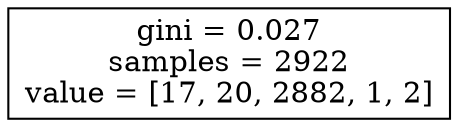 digraph Tree {
node [shape=box] ;
0 [label="gini = 0.027\nsamples = 2922\nvalue = [17, 20, 2882, 1, 2]"] ;
}